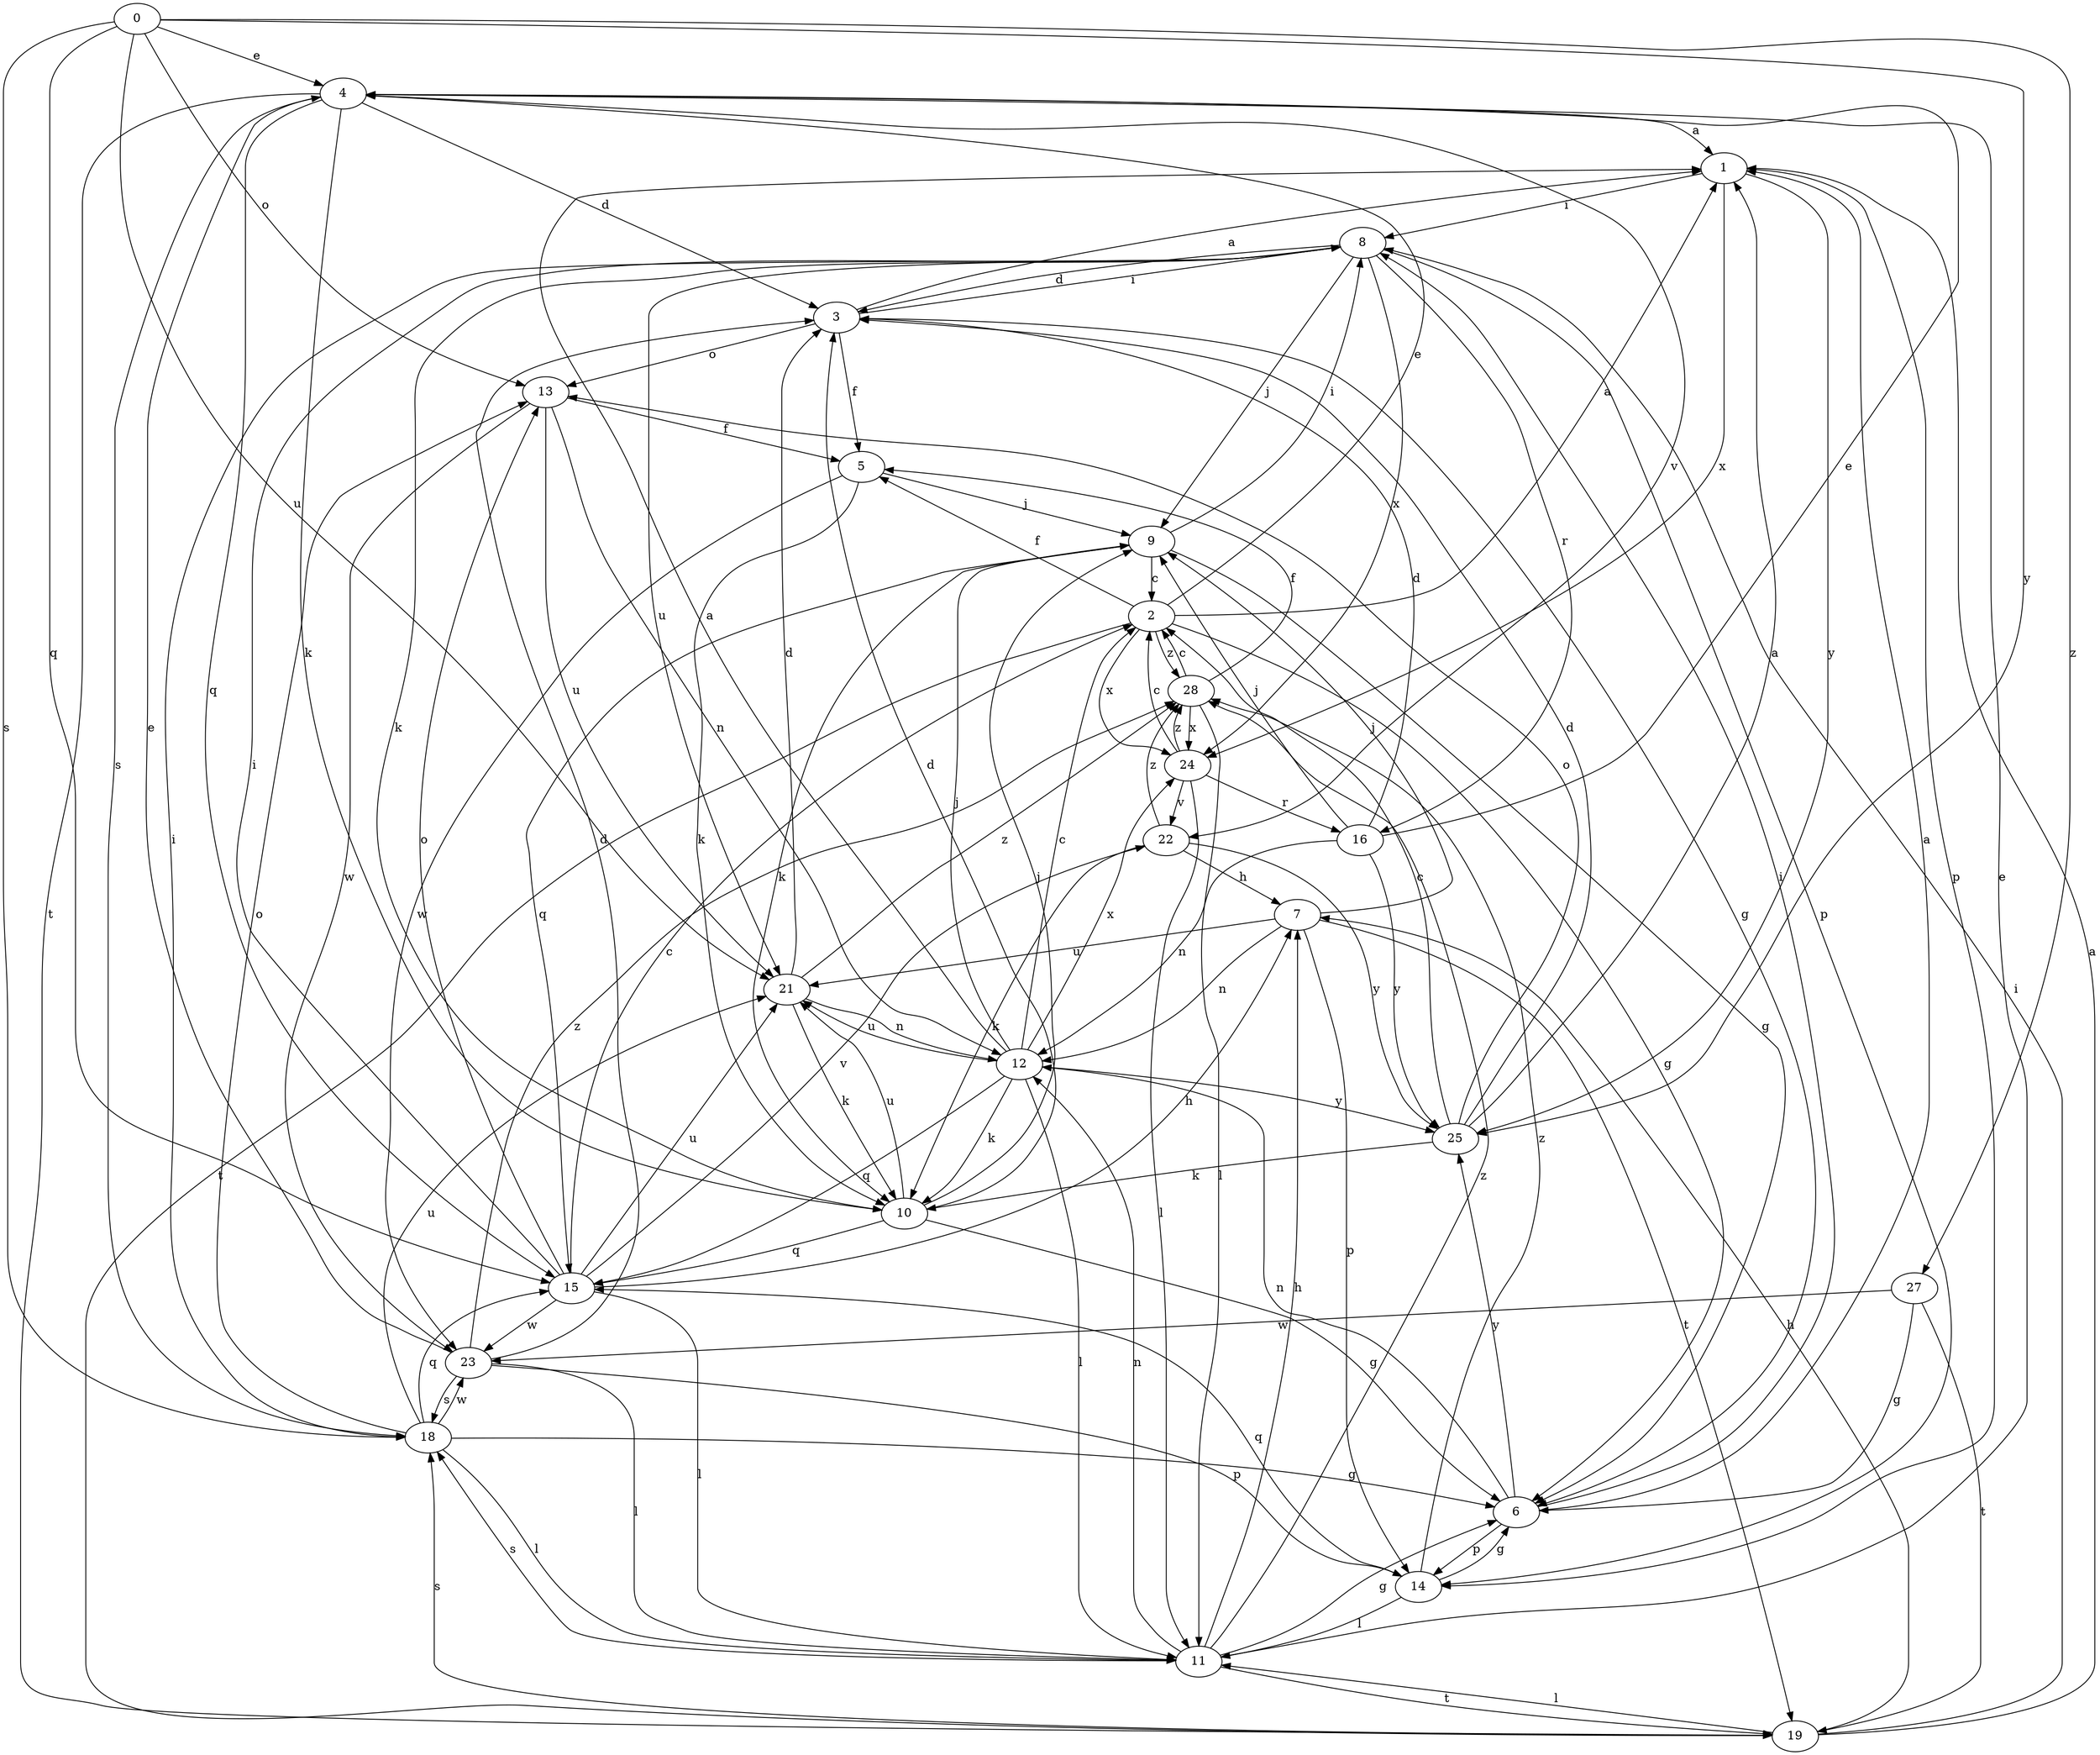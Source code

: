 strict digraph  {
0;
1;
2;
3;
4;
5;
6;
7;
8;
9;
10;
11;
12;
13;
14;
15;
16;
18;
19;
21;
22;
23;
24;
25;
27;
28;
0 -> 4  [label=e];
0 -> 13  [label=o];
0 -> 15  [label=q];
0 -> 18  [label=s];
0 -> 21  [label=u];
0 -> 25  [label=y];
0 -> 27  [label=z];
1 -> 8  [label=i];
1 -> 14  [label=p];
1 -> 24  [label=x];
1 -> 25  [label=y];
2 -> 1  [label=a];
2 -> 4  [label=e];
2 -> 5  [label=f];
2 -> 6  [label=g];
2 -> 19  [label=t];
2 -> 24  [label=x];
2 -> 28  [label=z];
3 -> 1  [label=a];
3 -> 5  [label=f];
3 -> 6  [label=g];
3 -> 8  [label=i];
3 -> 13  [label=o];
4 -> 1  [label=a];
4 -> 3  [label=d];
4 -> 10  [label=k];
4 -> 15  [label=q];
4 -> 18  [label=s];
4 -> 19  [label=t];
4 -> 22  [label=v];
5 -> 9  [label=j];
5 -> 10  [label=k];
5 -> 23  [label=w];
6 -> 1  [label=a];
6 -> 8  [label=i];
6 -> 12  [label=n];
6 -> 14  [label=p];
6 -> 25  [label=y];
7 -> 9  [label=j];
7 -> 12  [label=n];
7 -> 14  [label=p];
7 -> 19  [label=t];
7 -> 21  [label=u];
8 -> 3  [label=d];
8 -> 9  [label=j];
8 -> 10  [label=k];
8 -> 14  [label=p];
8 -> 16  [label=r];
8 -> 21  [label=u];
8 -> 24  [label=x];
9 -> 2  [label=c];
9 -> 6  [label=g];
9 -> 8  [label=i];
9 -> 10  [label=k];
9 -> 15  [label=q];
10 -> 3  [label=d];
10 -> 6  [label=g];
10 -> 9  [label=j];
10 -> 15  [label=q];
10 -> 21  [label=u];
11 -> 4  [label=e];
11 -> 6  [label=g];
11 -> 7  [label=h];
11 -> 12  [label=n];
11 -> 18  [label=s];
11 -> 19  [label=t];
11 -> 28  [label=z];
12 -> 1  [label=a];
12 -> 2  [label=c];
12 -> 9  [label=j];
12 -> 10  [label=k];
12 -> 11  [label=l];
12 -> 15  [label=q];
12 -> 21  [label=u];
12 -> 24  [label=x];
12 -> 25  [label=y];
13 -> 5  [label=f];
13 -> 12  [label=n];
13 -> 21  [label=u];
13 -> 23  [label=w];
14 -> 6  [label=g];
14 -> 11  [label=l];
14 -> 15  [label=q];
14 -> 28  [label=z];
15 -> 2  [label=c];
15 -> 7  [label=h];
15 -> 8  [label=i];
15 -> 11  [label=l];
15 -> 13  [label=o];
15 -> 21  [label=u];
15 -> 22  [label=v];
15 -> 23  [label=w];
16 -> 3  [label=d];
16 -> 4  [label=e];
16 -> 9  [label=j];
16 -> 12  [label=n];
16 -> 25  [label=y];
18 -> 6  [label=g];
18 -> 8  [label=i];
18 -> 11  [label=l];
18 -> 13  [label=o];
18 -> 15  [label=q];
18 -> 21  [label=u];
18 -> 23  [label=w];
19 -> 1  [label=a];
19 -> 7  [label=h];
19 -> 8  [label=i];
19 -> 11  [label=l];
19 -> 18  [label=s];
21 -> 3  [label=d];
21 -> 10  [label=k];
21 -> 12  [label=n];
21 -> 28  [label=z];
22 -> 7  [label=h];
22 -> 10  [label=k];
22 -> 25  [label=y];
22 -> 28  [label=z];
23 -> 3  [label=d];
23 -> 4  [label=e];
23 -> 11  [label=l];
23 -> 14  [label=p];
23 -> 18  [label=s];
23 -> 28  [label=z];
24 -> 2  [label=c];
24 -> 11  [label=l];
24 -> 16  [label=r];
24 -> 22  [label=v];
24 -> 28  [label=z];
25 -> 1  [label=a];
25 -> 2  [label=c];
25 -> 3  [label=d];
25 -> 10  [label=k];
25 -> 13  [label=o];
27 -> 6  [label=g];
27 -> 19  [label=t];
27 -> 23  [label=w];
28 -> 2  [label=c];
28 -> 5  [label=f];
28 -> 11  [label=l];
28 -> 24  [label=x];
}
